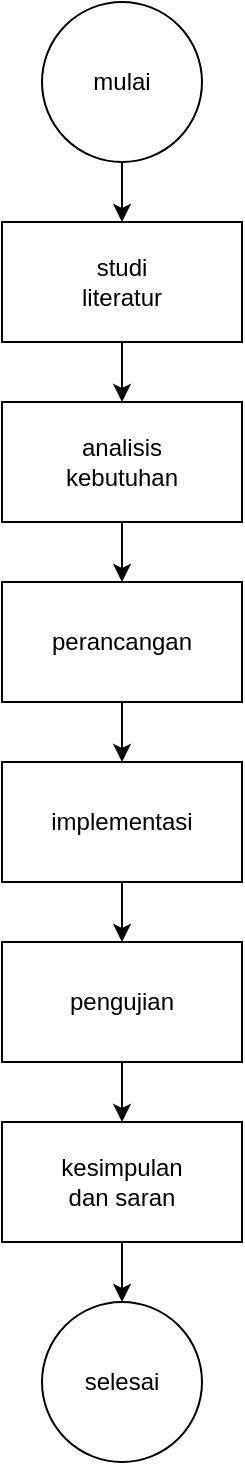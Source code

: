 <mxfile version="24.1.0" type="github">
  <diagram name="Page-1" id="c7xGVmilXEZzDBw79nCj">
    <mxGraphModel dx="1050" dy="541" grid="1" gridSize="10" guides="1" tooltips="1" connect="1" arrows="1" fold="1" page="1" pageScale="1" pageWidth="850" pageHeight="1100" math="0" shadow="0">
      <root>
        <mxCell id="0" />
        <mxCell id="1" parent="0" />
        <mxCell id="KSs3YZPMcQZYjPhjgGBW-14" style="edgeStyle=orthogonalEdgeStyle;rounded=0;orthogonalLoop=1;jettySize=auto;html=1;exitX=0.5;exitY=1;exitDx=0;exitDy=0;entryX=0.5;entryY=0;entryDx=0;entryDy=0;" parent="1" source="KSs3YZPMcQZYjPhjgGBW-1" target="KSs3YZPMcQZYjPhjgGBW-2" edge="1">
          <mxGeometry relative="1" as="geometry" />
        </mxCell>
        <mxCell id="KSs3YZPMcQZYjPhjgGBW-1" value="mulai" style="ellipse;whiteSpace=wrap;html=1;aspect=fixed;" parent="1" vertex="1">
          <mxGeometry x="400" y="60" width="80" height="80" as="geometry" />
        </mxCell>
        <mxCell id="KSs3YZPMcQZYjPhjgGBW-15" style="edgeStyle=orthogonalEdgeStyle;rounded=0;orthogonalLoop=1;jettySize=auto;html=1;exitX=0.5;exitY=1;exitDx=0;exitDy=0;entryX=0.5;entryY=0;entryDx=0;entryDy=0;" parent="1" source="KSs3YZPMcQZYjPhjgGBW-2" target="KSs3YZPMcQZYjPhjgGBW-3" edge="1">
          <mxGeometry relative="1" as="geometry" />
        </mxCell>
        <mxCell id="KSs3YZPMcQZYjPhjgGBW-2" value="studi&lt;div&gt;literatur&lt;/div&gt;" style="rounded=0;whiteSpace=wrap;html=1;" parent="1" vertex="1">
          <mxGeometry x="380" y="170" width="120" height="60" as="geometry" />
        </mxCell>
        <mxCell id="KSs3YZPMcQZYjPhjgGBW-16" style="edgeStyle=orthogonalEdgeStyle;rounded=0;orthogonalLoop=1;jettySize=auto;html=1;exitX=0.5;exitY=1;exitDx=0;exitDy=0;entryX=0.5;entryY=0;entryDx=0;entryDy=0;" parent="1" source="KSs3YZPMcQZYjPhjgGBW-3" target="KSs3YZPMcQZYjPhjgGBW-4" edge="1">
          <mxGeometry relative="1" as="geometry" />
        </mxCell>
        <mxCell id="KSs3YZPMcQZYjPhjgGBW-3" value="analisis&lt;div&gt;kebutuhan&lt;/div&gt;" style="rounded=0;whiteSpace=wrap;html=1;" parent="1" vertex="1">
          <mxGeometry x="380" y="260" width="120" height="60" as="geometry" />
        </mxCell>
        <mxCell id="KSs3YZPMcQZYjPhjgGBW-17" style="edgeStyle=orthogonalEdgeStyle;rounded=0;orthogonalLoop=1;jettySize=auto;html=1;exitX=0.5;exitY=1;exitDx=0;exitDy=0;entryX=0.5;entryY=0;entryDx=0;entryDy=0;" parent="1" source="KSs3YZPMcQZYjPhjgGBW-4" target="KSs3YZPMcQZYjPhjgGBW-5" edge="1">
          <mxGeometry relative="1" as="geometry" />
        </mxCell>
        <mxCell id="KSs3YZPMcQZYjPhjgGBW-4" value="perancangan" style="rounded=0;whiteSpace=wrap;html=1;" parent="1" vertex="1">
          <mxGeometry x="380" y="350" width="120" height="60" as="geometry" />
        </mxCell>
        <mxCell id="r8p77SZksQi1YKN_Fc9c-5" style="edgeStyle=orthogonalEdgeStyle;rounded=0;orthogonalLoop=1;jettySize=auto;html=1;exitX=0.5;exitY=1;exitDx=0;exitDy=0;entryX=0.5;entryY=0;entryDx=0;entryDy=0;" edge="1" parent="1" source="KSs3YZPMcQZYjPhjgGBW-5" target="r8p77SZksQi1YKN_Fc9c-1">
          <mxGeometry relative="1" as="geometry" />
        </mxCell>
        <mxCell id="KSs3YZPMcQZYjPhjgGBW-5" value="implementasi" style="rounded=0;whiteSpace=wrap;html=1;" parent="1" vertex="1">
          <mxGeometry x="380" y="440" width="120" height="60" as="geometry" />
        </mxCell>
        <mxCell id="r8p77SZksQi1YKN_Fc9c-7" style="edgeStyle=orthogonalEdgeStyle;rounded=0;orthogonalLoop=1;jettySize=auto;html=1;exitX=0.5;exitY=1;exitDx=0;exitDy=0;entryX=0.5;entryY=0;entryDx=0;entryDy=0;" edge="1" parent="1" source="KSs3YZPMcQZYjPhjgGBW-6" target="KSs3YZPMcQZYjPhjgGBW-8">
          <mxGeometry relative="1" as="geometry" />
        </mxCell>
        <mxCell id="KSs3YZPMcQZYjPhjgGBW-6" value="kesimpulan&lt;div&gt;dan saran&lt;/div&gt;" style="rounded=0;whiteSpace=wrap;html=1;" parent="1" vertex="1">
          <mxGeometry x="380" y="620" width="120" height="60" as="geometry" />
        </mxCell>
        <mxCell id="KSs3YZPMcQZYjPhjgGBW-8" value="selesai" style="ellipse;whiteSpace=wrap;html=1;aspect=fixed;" parent="1" vertex="1">
          <mxGeometry x="400" y="710" width="80" height="80" as="geometry" />
        </mxCell>
        <mxCell id="r8p77SZksQi1YKN_Fc9c-6" style="edgeStyle=orthogonalEdgeStyle;rounded=0;orthogonalLoop=1;jettySize=auto;html=1;exitX=0.5;exitY=1;exitDx=0;exitDy=0;entryX=0.5;entryY=0;entryDx=0;entryDy=0;" edge="1" parent="1" source="r8p77SZksQi1YKN_Fc9c-1" target="KSs3YZPMcQZYjPhjgGBW-6">
          <mxGeometry relative="1" as="geometry" />
        </mxCell>
        <mxCell id="r8p77SZksQi1YKN_Fc9c-1" value="pengujian" style="rounded=0;whiteSpace=wrap;html=1;" vertex="1" parent="1">
          <mxGeometry x="380" y="530" width="120" height="60" as="geometry" />
        </mxCell>
      </root>
    </mxGraphModel>
  </diagram>
</mxfile>
